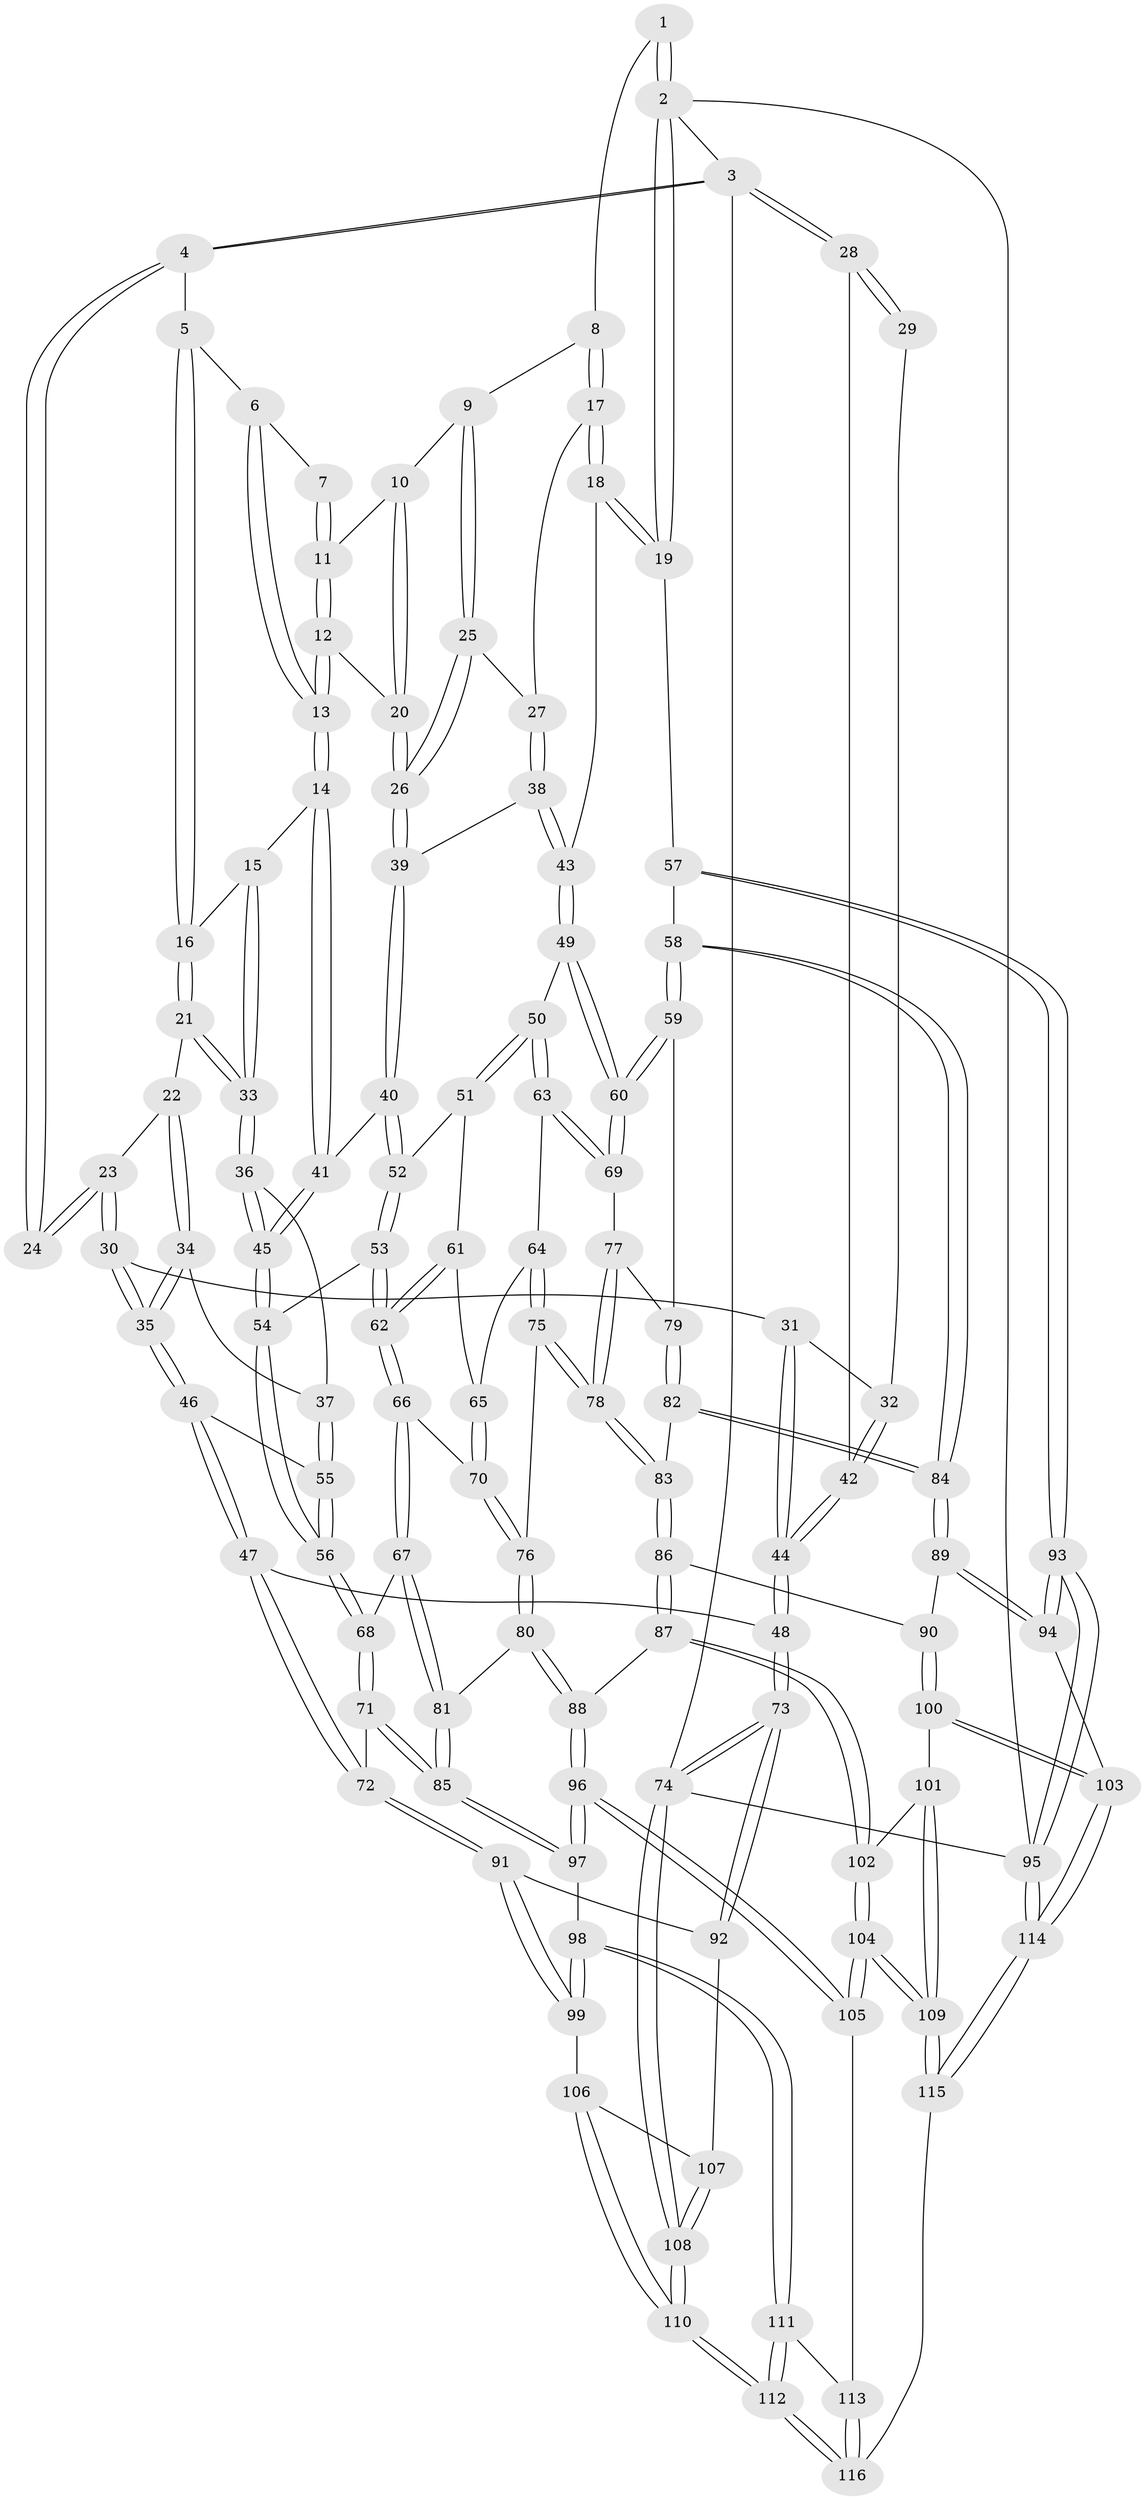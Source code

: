 // coarse degree distribution, {4: 0.5223880597014925, 8: 0.014925373134328358, 5: 0.2835820895522388, 3: 0.07462686567164178, 6: 0.1044776119402985}
// Generated by graph-tools (version 1.1) at 2025/52/02/27/25 19:52:44]
// undirected, 116 vertices, 287 edges
graph export_dot {
graph [start="1"]
  node [color=gray90,style=filled];
  1 [pos="+0.725558331564714+0"];
  2 [pos="+1+0"];
  3 [pos="+0+0"];
  4 [pos="+0.36681963965937897+0"];
  5 [pos="+0.3995345490702276+0"];
  6 [pos="+0.4754949395801476+0"];
  7 [pos="+0.6216001143565475+0"];
  8 [pos="+0.8048167233718275+0.02978756374116319"];
  9 [pos="+0.7401827551118951+0.12170996209255099"];
  10 [pos="+0.6972585013656728+0.12123776163283916"];
  11 [pos="+0.6332681741178204+0.030965833332793135"];
  12 [pos="+0.6197581993688818+0.10485931509953295"];
  13 [pos="+0.563090342453035+0.18930743082270102"];
  14 [pos="+0.559187472349905+0.19887047187054246"];
  15 [pos="+0.4830677104016708+0.14292695922009696"];
  16 [pos="+0.469730610689627+0.12567653659934183"];
  17 [pos="+0.8920724256177036+0.15377173960918972"];
  18 [pos="+0.9547020189367934+0.19690437721727658"];
  19 [pos="+1+0.12062296556870479"];
  20 [pos="+0.6830271200018538+0.17932845058110275"];
  21 [pos="+0.41669020866826956+0.17564258155712162"];
  22 [pos="+0.3412778478224183+0.14713228942085846"];
  23 [pos="+0.3012071078101551+0.05200425302505781"];
  24 [pos="+0.30275619306307955+0"];
  25 [pos="+0.7415119216704191+0.1574357930868498"];
  26 [pos="+0.6880076152457978+0.1978847087950448"];
  27 [pos="+0.7955419438101571+0.17710112796464297"];
  28 [pos="+0+0"];
  29 [pos="+0.12483458061849853+0.09849232502964861"];
  30 [pos="+0.2077605856571003+0.22400386164671804"];
  31 [pos="+0.17987383367463677+0.21072147555309992"];
  32 [pos="+0.13350292289926102+0.17141463383836442"];
  33 [pos="+0.43385336340961483+0.2400341400827467"];
  34 [pos="+0.3419903435458212+0.2832332564912936"];
  35 [pos="+0.24614714786717154+0.3212199053458837"];
  36 [pos="+0.4346247036831182+0.28925301729470754"];
  37 [pos="+0.4025727411385751+0.29293751203173096"];
  38 [pos="+0.7385400339537285+0.23887653894896357"];
  39 [pos="+0.6761934144626911+0.2481777069130435"];
  40 [pos="+0.6618336311435754+0.263103959643548"];
  41 [pos="+0.5614796690081286+0.21027207681933108"];
  42 [pos="+0+0.313760794778869"];
  43 [pos="+0.8849638224286374+0.29720595015387047"];
  44 [pos="+0+0.38075583664294255"];
  45 [pos="+0.4612239917916674+0.2971253147386969"];
  46 [pos="+0.2000838596415429+0.40965013984964543"];
  47 [pos="+0.03254034263055265+0.5113163708263491"];
  48 [pos="+0+0.4988477004161798"];
  49 [pos="+0.853774168177179+0.38616293346055514"];
  50 [pos="+0.8033202461250222+0.40417964096610853"];
  51 [pos="+0.7643631281009318+0.396836880068323"];
  52 [pos="+0.6646939574060583+0.29888364793931266"];
  53 [pos="+0.5397874613213971+0.4095774048100115"];
  54 [pos="+0.5248322055161413+0.40287157011029423"];
  55 [pos="+0.3761557301013818+0.47958652691253506"];
  56 [pos="+0.37755535517911104+0.480647812780288"];
  57 [pos="+1+0.5257055138213285"];
  58 [pos="+1+0.5262618779206304"];
  59 [pos="+1+0.5157493302129293"];
  60 [pos="+0.9872984297705887+0.5020998444722244"];
  61 [pos="+0.6775698951603292+0.4568355119299984"];
  62 [pos="+0.5743498768487925+0.46949048187681885"];
  63 [pos="+0.7845989109888611+0.520720893836352"];
  64 [pos="+0.758626782014821+0.5535847762664544"];
  65 [pos="+0.697563655287503+0.5198260932148329"];
  66 [pos="+0.5656946992378888+0.556988227170448"];
  67 [pos="+0.5202158353376871+0.612427202741207"];
  68 [pos="+0.3802847549151655+0.4922480422023885"];
  69 [pos="+0.866115201291781+0.568515705657992"];
  70 [pos="+0.6395088664835099+0.5746149553686077"];
  71 [pos="+0.31305429041233296+0.6566370710243886"];
  72 [pos="+0.19994143486583885+0.6784976721904686"];
  73 [pos="+0+0.8889472796650749"];
  74 [pos="+0+1"];
  75 [pos="+0.7407269508803668+0.6392439256342454"];
  76 [pos="+0.7365826301793144+0.6399992584283665"];
  77 [pos="+0.8591073610005409+0.5860023445688707"];
  78 [pos="+0.754282948850825+0.6465814594784157"];
  79 [pos="+0.889354521873461+0.6638664076724383"];
  80 [pos="+0.6399127179134617+0.7263618821472687"];
  81 [pos="+0.5044326907634346+0.6841825011017136"];
  82 [pos="+0.8787435035743689+0.7059257393331144"];
  83 [pos="+0.8015808394219791+0.6965064562093624"];
  84 [pos="+0.9103503676231595+0.7357154121449071"];
  85 [pos="+0.4755760897703991+0.7087863104664254"];
  86 [pos="+0.7622728071266385+0.8014960931410366"];
  87 [pos="+0.6924755404099425+0.8269191869741865"];
  88 [pos="+0.6808628553289249+0.8195022545913496"];
  89 [pos="+0.9430112096875489+0.7984316205674866"];
  90 [pos="+0.8265181502234171+0.8348670054745186"];
  91 [pos="+0.20298650607338412+0.758967415835444"];
  92 [pos="+0.03975633976211725+0.8521730256932845"];
  93 [pos="+1+0.8290107768867628"];
  94 [pos="+1+0.8400593260081242"];
  95 [pos="+1+1"];
  96 [pos="+0.5270756859307764+0.8819401458749128"];
  97 [pos="+0.46467442970789286+0.7912845987155256"];
  98 [pos="+0.32738721900689827+0.8745080440302498"];
  99 [pos="+0.2412547012484731+0.8455701921076756"];
  100 [pos="+0.8131771487210812+0.9285545023567616"];
  101 [pos="+0.7590537275318494+0.919057141213001"];
  102 [pos="+0.6992379313706896+0.8645385760055856"];
  103 [pos="+0.878281332635503+1"];
  104 [pos="+0.6487152069623259+0.9621304887138873"];
  105 [pos="+0.5278071183816541+0.8952713493462406"];
  106 [pos="+0.23483692661195535+0.855917110017671"];
  107 [pos="+0.11961744214289152+0.9112799435180209"];
  108 [pos="+0+1"];
  109 [pos="+0.6757059086392702+1"];
  110 [pos="+0.11630115937548399+1"];
  111 [pos="+0.3586626206497405+0.9543397585562501"];
  112 [pos="+0.3193220225664206+1"];
  113 [pos="+0.5063062411261823+0.9435040412968776"];
  114 [pos="+0.854775870093041+1"];
  115 [pos="+0.68237626899237+1"];
  116 [pos="+0.5264733652416551+1"];
  1 -- 2;
  1 -- 2;
  1 -- 8;
  2 -- 3;
  2 -- 19;
  2 -- 19;
  2 -- 95;
  3 -- 4;
  3 -- 4;
  3 -- 28;
  3 -- 28;
  3 -- 74;
  4 -- 5;
  4 -- 24;
  4 -- 24;
  5 -- 6;
  5 -- 16;
  5 -- 16;
  6 -- 7;
  6 -- 13;
  6 -- 13;
  7 -- 11;
  7 -- 11;
  8 -- 9;
  8 -- 17;
  8 -- 17;
  9 -- 10;
  9 -- 25;
  9 -- 25;
  10 -- 11;
  10 -- 20;
  10 -- 20;
  11 -- 12;
  11 -- 12;
  12 -- 13;
  12 -- 13;
  12 -- 20;
  13 -- 14;
  13 -- 14;
  14 -- 15;
  14 -- 41;
  14 -- 41;
  15 -- 16;
  15 -- 33;
  15 -- 33;
  16 -- 21;
  16 -- 21;
  17 -- 18;
  17 -- 18;
  17 -- 27;
  18 -- 19;
  18 -- 19;
  18 -- 43;
  19 -- 57;
  20 -- 26;
  20 -- 26;
  21 -- 22;
  21 -- 33;
  21 -- 33;
  22 -- 23;
  22 -- 34;
  22 -- 34;
  23 -- 24;
  23 -- 24;
  23 -- 30;
  23 -- 30;
  25 -- 26;
  25 -- 26;
  25 -- 27;
  26 -- 39;
  26 -- 39;
  27 -- 38;
  27 -- 38;
  28 -- 29;
  28 -- 29;
  28 -- 42;
  29 -- 32;
  30 -- 31;
  30 -- 35;
  30 -- 35;
  31 -- 32;
  31 -- 44;
  31 -- 44;
  32 -- 42;
  32 -- 42;
  33 -- 36;
  33 -- 36;
  34 -- 35;
  34 -- 35;
  34 -- 37;
  35 -- 46;
  35 -- 46;
  36 -- 37;
  36 -- 45;
  36 -- 45;
  37 -- 55;
  37 -- 55;
  38 -- 39;
  38 -- 43;
  38 -- 43;
  39 -- 40;
  39 -- 40;
  40 -- 41;
  40 -- 52;
  40 -- 52;
  41 -- 45;
  41 -- 45;
  42 -- 44;
  42 -- 44;
  43 -- 49;
  43 -- 49;
  44 -- 48;
  44 -- 48;
  45 -- 54;
  45 -- 54;
  46 -- 47;
  46 -- 47;
  46 -- 55;
  47 -- 48;
  47 -- 72;
  47 -- 72;
  48 -- 73;
  48 -- 73;
  49 -- 50;
  49 -- 60;
  49 -- 60;
  50 -- 51;
  50 -- 51;
  50 -- 63;
  50 -- 63;
  51 -- 52;
  51 -- 61;
  52 -- 53;
  52 -- 53;
  53 -- 54;
  53 -- 62;
  53 -- 62;
  54 -- 56;
  54 -- 56;
  55 -- 56;
  55 -- 56;
  56 -- 68;
  56 -- 68;
  57 -- 58;
  57 -- 93;
  57 -- 93;
  58 -- 59;
  58 -- 59;
  58 -- 84;
  58 -- 84;
  59 -- 60;
  59 -- 60;
  59 -- 79;
  60 -- 69;
  60 -- 69;
  61 -- 62;
  61 -- 62;
  61 -- 65;
  62 -- 66;
  62 -- 66;
  63 -- 64;
  63 -- 69;
  63 -- 69;
  64 -- 65;
  64 -- 75;
  64 -- 75;
  65 -- 70;
  65 -- 70;
  66 -- 67;
  66 -- 67;
  66 -- 70;
  67 -- 68;
  67 -- 81;
  67 -- 81;
  68 -- 71;
  68 -- 71;
  69 -- 77;
  70 -- 76;
  70 -- 76;
  71 -- 72;
  71 -- 85;
  71 -- 85;
  72 -- 91;
  72 -- 91;
  73 -- 74;
  73 -- 74;
  73 -- 92;
  73 -- 92;
  74 -- 108;
  74 -- 108;
  74 -- 95;
  75 -- 76;
  75 -- 78;
  75 -- 78;
  76 -- 80;
  76 -- 80;
  77 -- 78;
  77 -- 78;
  77 -- 79;
  78 -- 83;
  78 -- 83;
  79 -- 82;
  79 -- 82;
  80 -- 81;
  80 -- 88;
  80 -- 88;
  81 -- 85;
  81 -- 85;
  82 -- 83;
  82 -- 84;
  82 -- 84;
  83 -- 86;
  83 -- 86;
  84 -- 89;
  84 -- 89;
  85 -- 97;
  85 -- 97;
  86 -- 87;
  86 -- 87;
  86 -- 90;
  87 -- 88;
  87 -- 102;
  87 -- 102;
  88 -- 96;
  88 -- 96;
  89 -- 90;
  89 -- 94;
  89 -- 94;
  90 -- 100;
  90 -- 100;
  91 -- 92;
  91 -- 99;
  91 -- 99;
  92 -- 107;
  93 -- 94;
  93 -- 94;
  93 -- 95;
  93 -- 95;
  94 -- 103;
  95 -- 114;
  95 -- 114;
  96 -- 97;
  96 -- 97;
  96 -- 105;
  96 -- 105;
  97 -- 98;
  98 -- 99;
  98 -- 99;
  98 -- 111;
  98 -- 111;
  99 -- 106;
  100 -- 101;
  100 -- 103;
  100 -- 103;
  101 -- 102;
  101 -- 109;
  101 -- 109;
  102 -- 104;
  102 -- 104;
  103 -- 114;
  103 -- 114;
  104 -- 105;
  104 -- 105;
  104 -- 109;
  104 -- 109;
  105 -- 113;
  106 -- 107;
  106 -- 110;
  106 -- 110;
  107 -- 108;
  107 -- 108;
  108 -- 110;
  108 -- 110;
  109 -- 115;
  109 -- 115;
  110 -- 112;
  110 -- 112;
  111 -- 112;
  111 -- 112;
  111 -- 113;
  112 -- 116;
  112 -- 116;
  113 -- 116;
  113 -- 116;
  114 -- 115;
  114 -- 115;
  115 -- 116;
}
